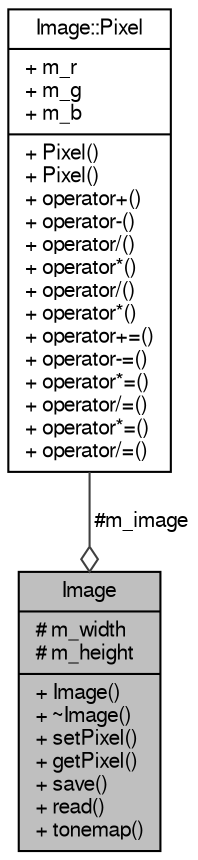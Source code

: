 digraph "Image"
{
  edge [fontname="FreeSans",fontsize="10",labelfontname="FreeSans",labelfontsize="10"];
  node [fontname="FreeSans",fontsize="10",shape=record];
  Node1 [label="{Image\n|# m_width\l# m_height\l|+ Image()\l+ ~Image()\l+ setPixel()\l+ getPixel()\l+ save()\l+ read()\l+ tonemap()\l}",height=0.2,width=0.4,color="black", fillcolor="grey75", style="filled", fontcolor="black"];
  Node2 -> Node1 [color="grey25",fontsize="10",style="solid",label=" #m_image" ,arrowhead="odiamond",fontname="FreeSans"];
  Node2 [label="{Image::Pixel\n|+ m_r\l+ m_g\l+ m_b\l|+ Pixel()\l+ Pixel()\l+ operator+()\l+ operator-()\l+ operator/()\l+ operator*()\l+ operator/()\l+ operator*()\l+ operator+=()\l+ operator-=()\l+ operator*=()\l+ operator/=()\l+ operator*=()\l+ operator/=()\l}",height=0.2,width=0.4,color="black", fillcolor="white", style="filled",URL="$structImage_1_1Pixel.html",tooltip="The Pixel struct simply represents an RGB colour, overloads the +,-,/ and * operators. "];
}

